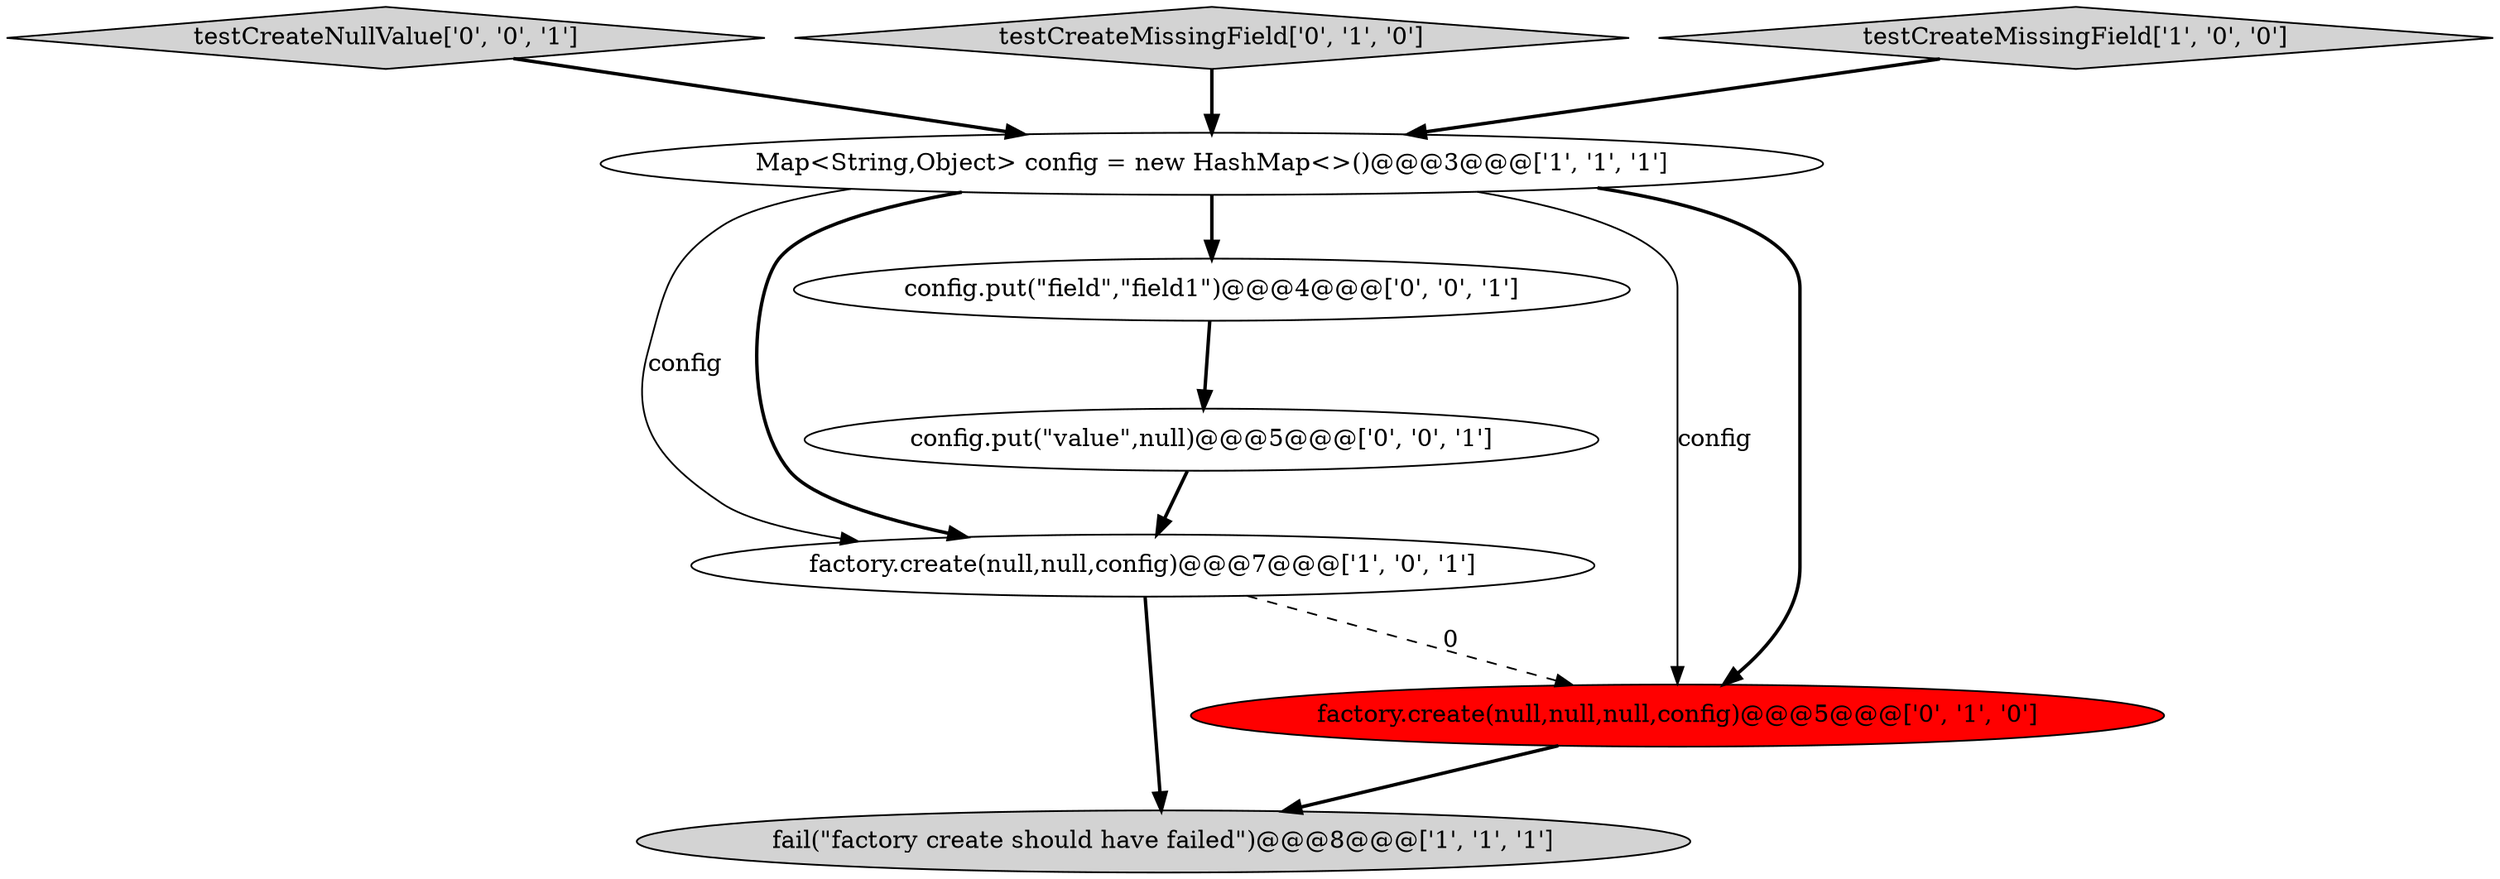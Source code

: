 digraph {
1 [style = filled, label = "factory.create(null,null,config)@@@7@@@['1', '0', '1']", fillcolor = white, shape = ellipse image = "AAA0AAABBB1BBB"];
0 [style = filled, label = "Map<String,Object> config = new HashMap<>()@@@3@@@['1', '1', '1']", fillcolor = white, shape = ellipse image = "AAA0AAABBB1BBB"];
8 [style = filled, label = "testCreateNullValue['0', '0', '1']", fillcolor = lightgray, shape = diamond image = "AAA0AAABBB3BBB"];
4 [style = filled, label = "testCreateMissingField['0', '1', '0']", fillcolor = lightgray, shape = diamond image = "AAA0AAABBB2BBB"];
2 [style = filled, label = "fail(\"factory create should have failed\")@@@8@@@['1', '1', '1']", fillcolor = lightgray, shape = ellipse image = "AAA0AAABBB1BBB"];
5 [style = filled, label = "factory.create(null,null,null,config)@@@5@@@['0', '1', '0']", fillcolor = red, shape = ellipse image = "AAA1AAABBB2BBB"];
6 [style = filled, label = "config.put(\"field\",\"field1\")@@@4@@@['0', '0', '1']", fillcolor = white, shape = ellipse image = "AAA0AAABBB3BBB"];
7 [style = filled, label = "config.put(\"value\",null)@@@5@@@['0', '0', '1']", fillcolor = white, shape = ellipse image = "AAA0AAABBB3BBB"];
3 [style = filled, label = "testCreateMissingField['1', '0', '0']", fillcolor = lightgray, shape = diamond image = "AAA0AAABBB1BBB"];
8->0 [style = bold, label=""];
0->1 [style = solid, label="config"];
5->2 [style = bold, label=""];
1->2 [style = bold, label=""];
0->5 [style = solid, label="config"];
7->1 [style = bold, label=""];
1->5 [style = dashed, label="0"];
6->7 [style = bold, label=""];
0->6 [style = bold, label=""];
0->1 [style = bold, label=""];
3->0 [style = bold, label=""];
4->0 [style = bold, label=""];
0->5 [style = bold, label=""];
}

